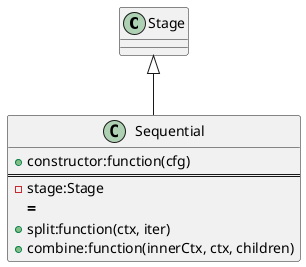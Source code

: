 @startuml

	Class Stage
	Class Sequential{
		+constructor:function(cfg)
===
		-stage:Stage
===		
		+split:function(ctx, iter)
		+combine:function(innerCtx, ctx, children)
	}

 	Stage <|-- Sequential

@enduml